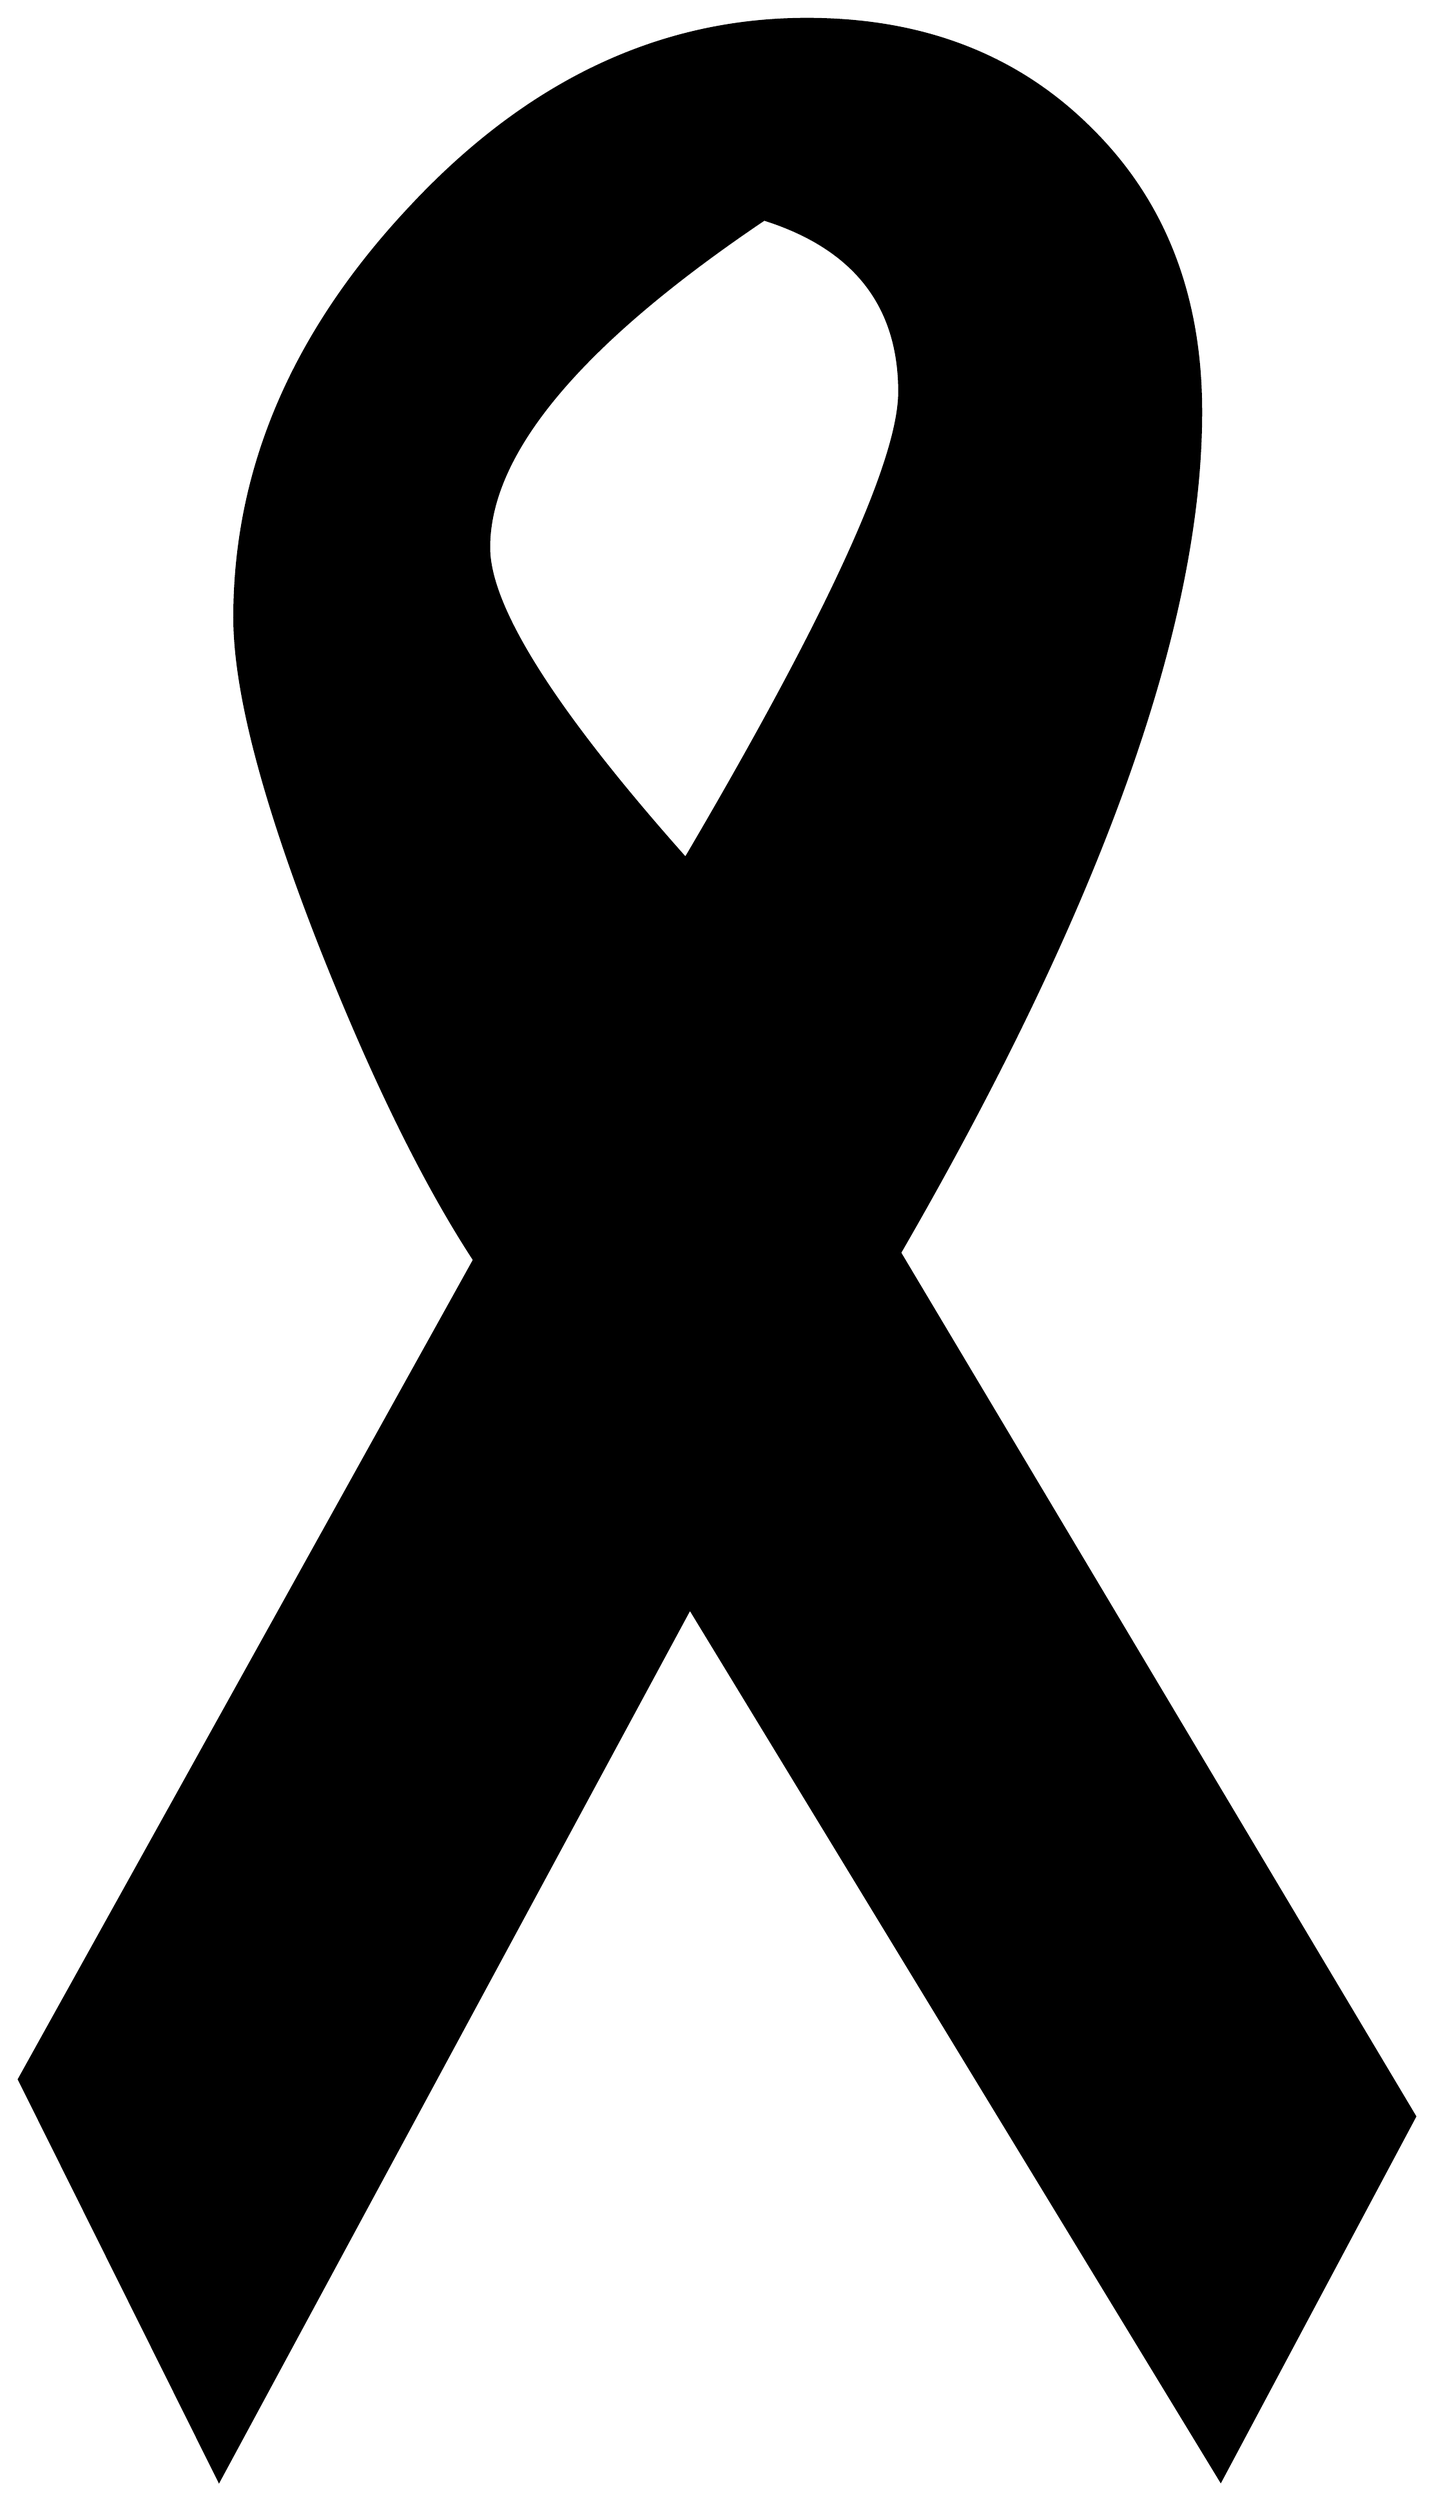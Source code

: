 


\begin{tikzpicture}[y=0.80pt, x=0.80pt, yscale=-1.0, xscale=1.0, inner sep=0pt, outer sep=0pt]
\begin{scope}[shift={(100.0,1732.0)},nonzero rule]
  \path[draw=.,fill=.,line width=1.600pt] (1470.0,-1.0) --
    (1334.0,254.0) -- (962.0,-357.0) -- (632.0,254.0) --
    (492.0,-27.0) -- (811.0,-601.0) .. controls (775.667,-655.0)
    and (739.667,-728.333) .. (703.0,-821.0) .. controls
    (663.0,-923.0) and (643.0,-999.667) .. (643.0,-1051.0) ..
    controls (643.0,-1155.0) and (684.0,-1250.667) ..
    (766.0,-1338.0) .. controls (848.0,-1426.0) and
    (940.667,-1470.0) .. (1044.0,-1470.0) .. controls
    (1125.333,-1470.0) and (1191.667,-1444.333) .. (1243.0,-1393.0) ..
    controls (1294.333,-1342.333) and (1320.0,-1276.333) ..
    (1320.0,-1195.0) .. controls (1320.0,-1045.667) and
    (1249.667,-849.333) .. (1109.0,-606.0) -- (1470.0,-1.0) --
    cycle(1109.0,-1209.0) .. controls (1109.0,-1269.667) and
    (1077.333,-1310.0) .. (1014.0,-1330.0) .. controls
    (885.333,-1243.333) and (821.0,-1166.667) .. (821.0,-1100.0) ..
    controls (821.0,-1058.0) and (867.0,-985.333) ..
    (959.0,-882.0) .. controls (1059.0,-1052.0) and
    (1109.0,-1161.0) .. (1109.0,-1209.0) -- cycle;
\end{scope}

\end{tikzpicture}

